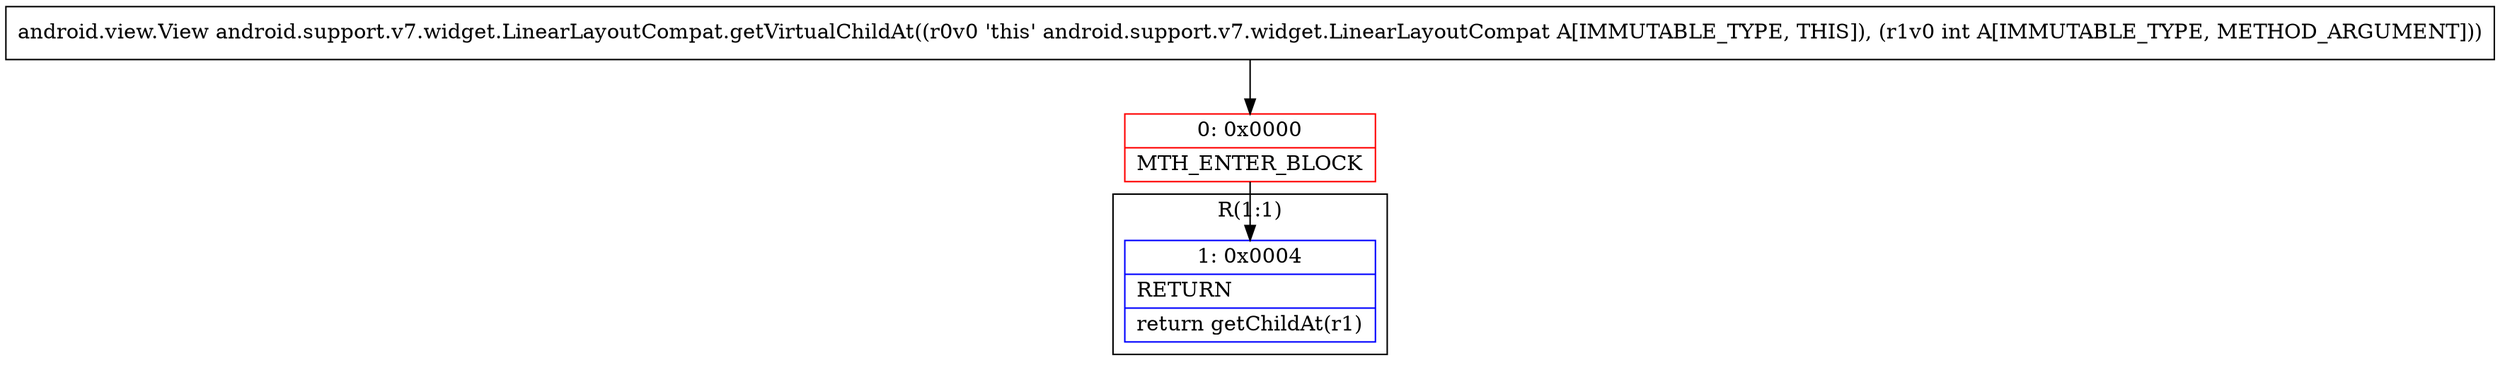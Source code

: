 digraph "CFG forandroid.support.v7.widget.LinearLayoutCompat.getVirtualChildAt(I)Landroid\/view\/View;" {
subgraph cluster_Region_1764601263 {
label = "R(1:1)";
node [shape=record,color=blue];
Node_1 [shape=record,label="{1\:\ 0x0004|RETURN\l|return getChildAt(r1)\l}"];
}
Node_0 [shape=record,color=red,label="{0\:\ 0x0000|MTH_ENTER_BLOCK\l}"];
MethodNode[shape=record,label="{android.view.View android.support.v7.widget.LinearLayoutCompat.getVirtualChildAt((r0v0 'this' android.support.v7.widget.LinearLayoutCompat A[IMMUTABLE_TYPE, THIS]), (r1v0 int A[IMMUTABLE_TYPE, METHOD_ARGUMENT])) }"];
MethodNode -> Node_0;
Node_0 -> Node_1;
}

